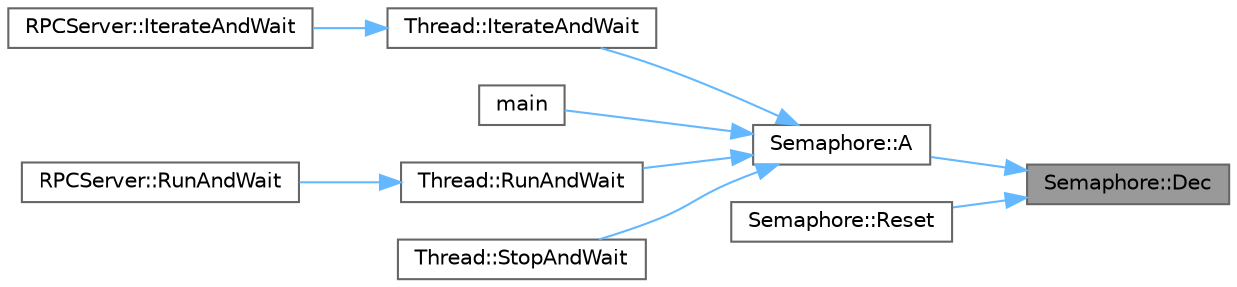 digraph "Semaphore::Dec"
{
 // LATEX_PDF_SIZE
  bgcolor="transparent";
  edge [fontname=Helvetica,fontsize=10,labelfontname=Helvetica,labelfontsize=10];
  node [fontname=Helvetica,fontsize=10,shape=box,height=0.2,width=0.4];
  rankdir="RL";
  Node1 [id="Node000001",label="Semaphore::Dec",height=0.2,width=0.4,color="gray40", fillcolor="grey60", style="filled", fontcolor="black",tooltip=" "];
  Node1 -> Node2 [id="edge1_Node000001_Node000002",dir="back",color="steelblue1",style="solid",tooltip=" "];
  Node2 [id="Node000002",label="Semaphore::A",height=0.2,width=0.4,color="grey40", fillcolor="white", style="filled",URL="$class_semaphore.html#a5b2c3b765195da053f029f6d3378f367",tooltip=" "];
  Node2 -> Node3 [id="edge2_Node000002_Node000003",dir="back",color="steelblue1",style="solid",tooltip=" "];
  Node3 [id="Node000003",label="Thread::IterateAndWait",height=0.2,width=0.4,color="grey40", fillcolor="white", style="filled",URL="$class_thread.html#a41b5c7adb2c080981c373d3d35c69e0d",tooltip=" "];
  Node3 -> Node4 [id="edge3_Node000003_Node000004",dir="back",color="steelblue1",style="solid",tooltip=" "];
  Node4 [id="Node000004",label="RPCServer::IterateAndWait",height=0.2,width=0.4,color="grey40", fillcolor="white", style="filled",URL="$class_r_p_c_server.html#aa0789295acfd6111907957f4feafcebe",tooltip=" "];
  Node2 -> Node5 [id="edge4_Node000002_Node000005",dir="back",color="steelblue1",style="solid",tooltip=" "];
  Node5 [id="Node000005",label="main",height=0.2,width=0.4,color="grey40", fillcolor="white", style="filled",URL="$_json_test_client_8cpp.html#a3c04138a5bfe5d72780bb7e82a18e627",tooltip=" "];
  Node2 -> Node6 [id="edge5_Node000002_Node000006",dir="back",color="steelblue1",style="solid",tooltip=" "];
  Node6 [id="Node000006",label="Thread::RunAndWait",height=0.2,width=0.4,color="grey40", fillcolor="white", style="filled",URL="$class_thread.html#adf4a0146595eefa17ccb8d7aacd33b41",tooltip=" "];
  Node6 -> Node7 [id="edge6_Node000006_Node000007",dir="back",color="steelblue1",style="solid",tooltip=" "];
  Node7 [id="Node000007",label="RPCServer::RunAndWait",height=0.2,width=0.4,color="grey40", fillcolor="white", style="filled",URL="$class_r_p_c_server.html#abbfc93a1189b152880e947ed27c85bca",tooltip="One shot run of the server, will accept a single connection and then serve the connected client...."];
  Node2 -> Node8 [id="edge7_Node000002_Node000008",dir="back",color="steelblue1",style="solid",tooltip=" "];
  Node8 [id="Node000008",label="Thread::StopAndWait",height=0.2,width=0.4,color="grey40", fillcolor="white", style="filled",URL="$class_thread.html#aaa2b113b5a394479a4f3edc280bca1ba",tooltip=" "];
  Node1 -> Node9 [id="edge8_Node000001_Node000009",dir="back",color="steelblue1",style="solid",tooltip=" "];
  Node9 [id="Node000009",label="Semaphore::Reset",height=0.2,width=0.4,color="grey40", fillcolor="white", style="filled",URL="$class_semaphore.html#a48ac64691167102051debd5b5227d3e9",tooltip=" "];
}
